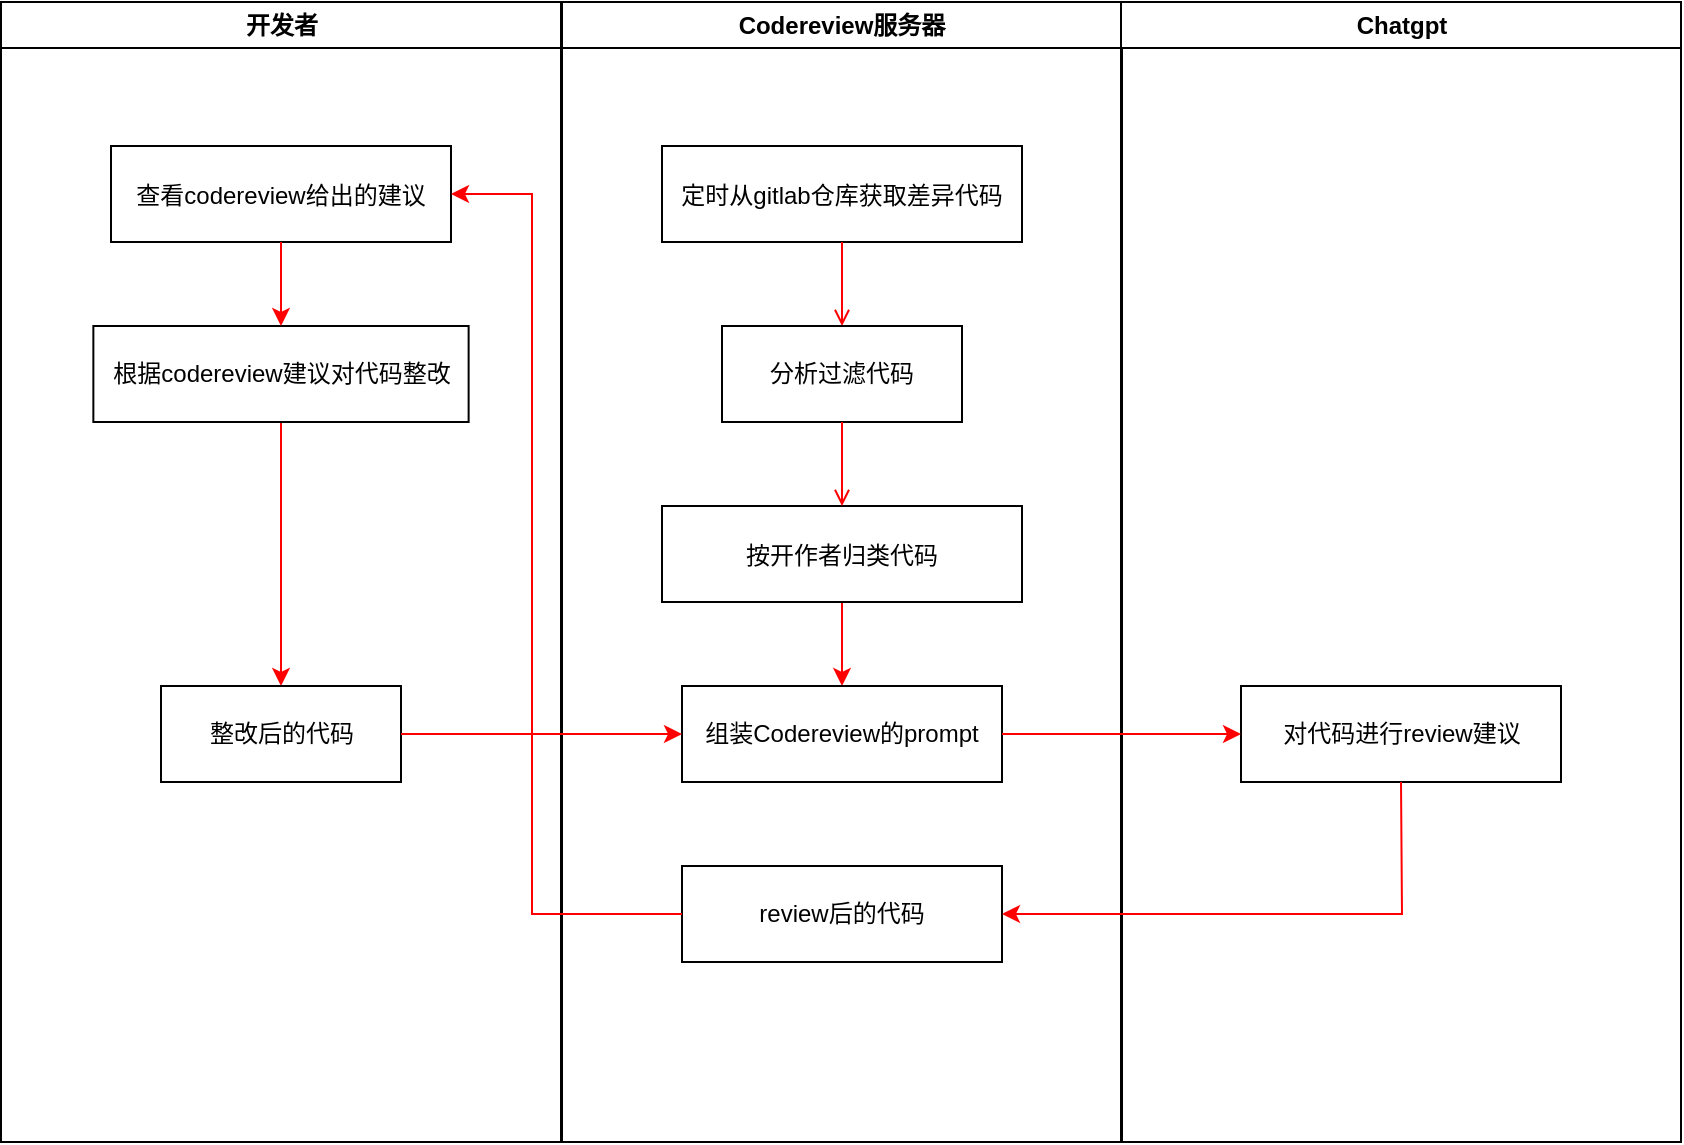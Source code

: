 <mxfile version="24.6.4" type="github">
  <diagram name="Page-1" id="e7e014a7-5840-1c2e-5031-d8a46d1fe8dd">
    <mxGraphModel dx="1674" dy="782" grid="1" gridSize="10" guides="1" tooltips="1" connect="1" arrows="1" fold="1" page="1" pageScale="1" pageWidth="1169" pageHeight="826" background="none" math="0" shadow="0">
      <root>
        <mxCell id="0" />
        <mxCell id="1" parent="0" />
        <mxCell id="2" value="开发者" style="swimlane;whiteSpace=wrap" parent="1" vertex="1">
          <mxGeometry x="164.5" y="128" width="280" height="570" as="geometry">
            <mxRectangle x="164.5" y="128" width="80" height="30" as="alternateBounds" />
          </mxGeometry>
        </mxCell>
        <mxCell id="7" value="查看codereview给出的建议" style="" parent="2" vertex="1">
          <mxGeometry x="55" y="72" width="170" height="48" as="geometry" />
        </mxCell>
        <mxCell id="-ih0tbA50po93VNqoT3x-71" style="edgeStyle=orthogonalEdgeStyle;rounded=0;orthogonalLoop=1;jettySize=auto;html=1;entryX=0.5;entryY=0;entryDx=0;entryDy=0;strokeColor=#FF0000;" edge="1" parent="2" source="-ih0tbA50po93VNqoT3x-63" target="-ih0tbA50po93VNqoT3x-69">
          <mxGeometry relative="1" as="geometry" />
        </mxCell>
        <mxCell id="-ih0tbA50po93VNqoT3x-63" value="根据codereview建议对代码整改" style="rounded=0;whiteSpace=wrap;html=1;" vertex="1" parent="2">
          <mxGeometry x="46.18" y="162" width="187.63" height="48" as="geometry" />
        </mxCell>
        <mxCell id="-ih0tbA50po93VNqoT3x-65" value="" style="endArrow=classic;html=1;rounded=0;exitX=0.5;exitY=1;exitDx=0;exitDy=0;entryX=0.5;entryY=0;entryDx=0;entryDy=0;strokeColor=#FF0000;" edge="1" parent="2" source="7" target="-ih0tbA50po93VNqoT3x-63">
          <mxGeometry width="50" height="50" relative="1" as="geometry">
            <mxPoint x="85.5" y="322" as="sourcePoint" />
            <mxPoint x="135.5" y="272" as="targetPoint" />
          </mxGeometry>
        </mxCell>
        <mxCell id="-ih0tbA50po93VNqoT3x-69" value="整改后的代码" style="rounded=0;whiteSpace=wrap;html=1;" vertex="1" parent="2">
          <mxGeometry x="80" y="342" width="120" height="48" as="geometry" />
        </mxCell>
        <mxCell id="3" value="Codereview服务器" style="swimlane;whiteSpace=wrap" parent="1" vertex="1">
          <mxGeometry x="445" y="128" width="280" height="570" as="geometry">
            <mxRectangle x="445" y="128" width="140" height="30" as="alternateBounds" />
          </mxGeometry>
        </mxCell>
        <mxCell id="15" value="定时从gitlab仓库获取差异代码" style="" parent="3" vertex="1">
          <mxGeometry x="50" y="72" width="180" height="48" as="geometry" />
        </mxCell>
        <mxCell id="-ih0tbA50po93VNqoT3x-53" value="" style="edgeStyle=orthogonalEdgeStyle;strokeColor=#FF0000;rounded=0;orthogonalLoop=1;jettySize=auto;html=1;" edge="1" parent="3" source="16" target="-ih0tbA50po93VNqoT3x-49">
          <mxGeometry relative="1" as="geometry" />
        </mxCell>
        <mxCell id="16" value="按开作者归类代码" style="" parent="3" vertex="1">
          <mxGeometry x="50" y="252" width="180" height="48" as="geometry" />
        </mxCell>
        <mxCell id="-ih0tbA50po93VNqoT3x-43" value="" style="endArrow=open;strokeColor=#FF0000;endFill=1;rounded=0;entryX=0.5;entryY=0;entryDx=0;entryDy=0;" edge="1" parent="3" source="15" target="-ih0tbA50po93VNqoT3x-51">
          <mxGeometry relative="1" as="geometry">
            <mxPoint x="585" y="250" as="sourcePoint" />
            <mxPoint x="139.853" y="154.083" as="targetPoint" />
          </mxGeometry>
        </mxCell>
        <mxCell id="-ih0tbA50po93VNqoT3x-49" value="组装Codereview的prompt" style="rounded=0;whiteSpace=wrap;html=1;" vertex="1" parent="3">
          <mxGeometry x="60" y="342" width="160" height="48" as="geometry" />
        </mxCell>
        <mxCell id="-ih0tbA50po93VNqoT3x-51" value="分析过滤代码" style="rounded=0;whiteSpace=wrap;html=1;" vertex="1" parent="3">
          <mxGeometry x="80" y="162" width="120" height="48" as="geometry" />
        </mxCell>
        <mxCell id="-ih0tbA50po93VNqoT3x-52" value="" style="endArrow=open;strokeColor=#FF0000;endFill=1;rounded=0;exitX=0.5;exitY=1;exitDx=0;exitDy=0;" edge="1" parent="3" source="-ih0tbA50po93VNqoT3x-51" target="16">
          <mxGeometry relative="1" as="geometry">
            <mxPoint x="150" y="130" as="sourcePoint" />
            <mxPoint x="150" y="172" as="targetPoint" />
          </mxGeometry>
        </mxCell>
        <mxCell id="-ih0tbA50po93VNqoT3x-60" value="review后的代码" style="rounded=0;whiteSpace=wrap;html=1;" vertex="1" parent="3">
          <mxGeometry x="60" y="432" width="160" height="48" as="geometry" />
        </mxCell>
        <mxCell id="4" value="Chatgpt" style="swimlane;whiteSpace=wrap" parent="1" vertex="1">
          <mxGeometry x="724.5" y="128" width="280" height="570" as="geometry">
            <mxRectangle x="724.5" y="128" width="80" height="30" as="alternateBounds" />
          </mxGeometry>
        </mxCell>
        <mxCell id="-ih0tbA50po93VNqoT3x-55" value="对代码进行review建议" style="rounded=0;whiteSpace=wrap;html=1;" vertex="1" parent="4">
          <mxGeometry x="60" y="342" width="160" height="48" as="geometry" />
        </mxCell>
        <mxCell id="-ih0tbA50po93VNqoT3x-59" value="" style="endArrow=classic;html=1;rounded=0;exitX=1;exitY=0.5;exitDx=0;exitDy=0;entryX=0;entryY=0.5;entryDx=0;entryDy=0;strokeColor=#FF0000;" edge="1" parent="1" source="-ih0tbA50po93VNqoT3x-49" target="-ih0tbA50po93VNqoT3x-55">
          <mxGeometry width="50" height="50" relative="1" as="geometry">
            <mxPoint x="650" y="540" as="sourcePoint" />
            <mxPoint x="780" y="494" as="targetPoint" />
          </mxGeometry>
        </mxCell>
        <mxCell id="-ih0tbA50po93VNqoT3x-61" value="" style="endArrow=classic;html=1;rounded=0;exitX=0.5;exitY=1;exitDx=0;exitDy=0;entryX=1;entryY=0.5;entryDx=0;entryDy=0;strokeColor=#FF0000;" edge="1" parent="1" source="-ih0tbA50po93VNqoT3x-55" target="-ih0tbA50po93VNqoT3x-60">
          <mxGeometry width="50" height="50" relative="1" as="geometry">
            <mxPoint x="810" y="630" as="sourcePoint" />
            <mxPoint x="860" y="580" as="targetPoint" />
            <Array as="points">
              <mxPoint x="865" y="584" />
            </Array>
          </mxGeometry>
        </mxCell>
        <mxCell id="-ih0tbA50po93VNqoT3x-68" value="" style="endArrow=classic;html=1;rounded=0;exitX=0;exitY=0.5;exitDx=0;exitDy=0;entryX=1;entryY=0.5;entryDx=0;entryDy=0;strokeColor=#FF0000;" edge="1" parent="1" source="-ih0tbA50po93VNqoT3x-60" target="7">
          <mxGeometry width="50" height="50" relative="1" as="geometry">
            <mxPoint x="310" y="580" as="sourcePoint" />
            <mxPoint x="360" y="530" as="targetPoint" />
            <Array as="points">
              <mxPoint x="430" y="584" />
              <mxPoint x="430" y="224" />
            </Array>
          </mxGeometry>
        </mxCell>
        <mxCell id="-ih0tbA50po93VNqoT3x-70" value="" style="endArrow=classic;html=1;rounded=0;exitX=1;exitY=0.5;exitDx=0;exitDy=0;entryX=0;entryY=0.5;entryDx=0;entryDy=0;strokeColor=#FF0000;" edge="1" parent="1" source="-ih0tbA50po93VNqoT3x-69" target="-ih0tbA50po93VNqoT3x-49">
          <mxGeometry width="50" height="50" relative="1" as="geometry">
            <mxPoint x="340" y="630" as="sourcePoint" />
            <mxPoint x="390" y="580" as="targetPoint" />
          </mxGeometry>
        </mxCell>
      </root>
    </mxGraphModel>
  </diagram>
</mxfile>
